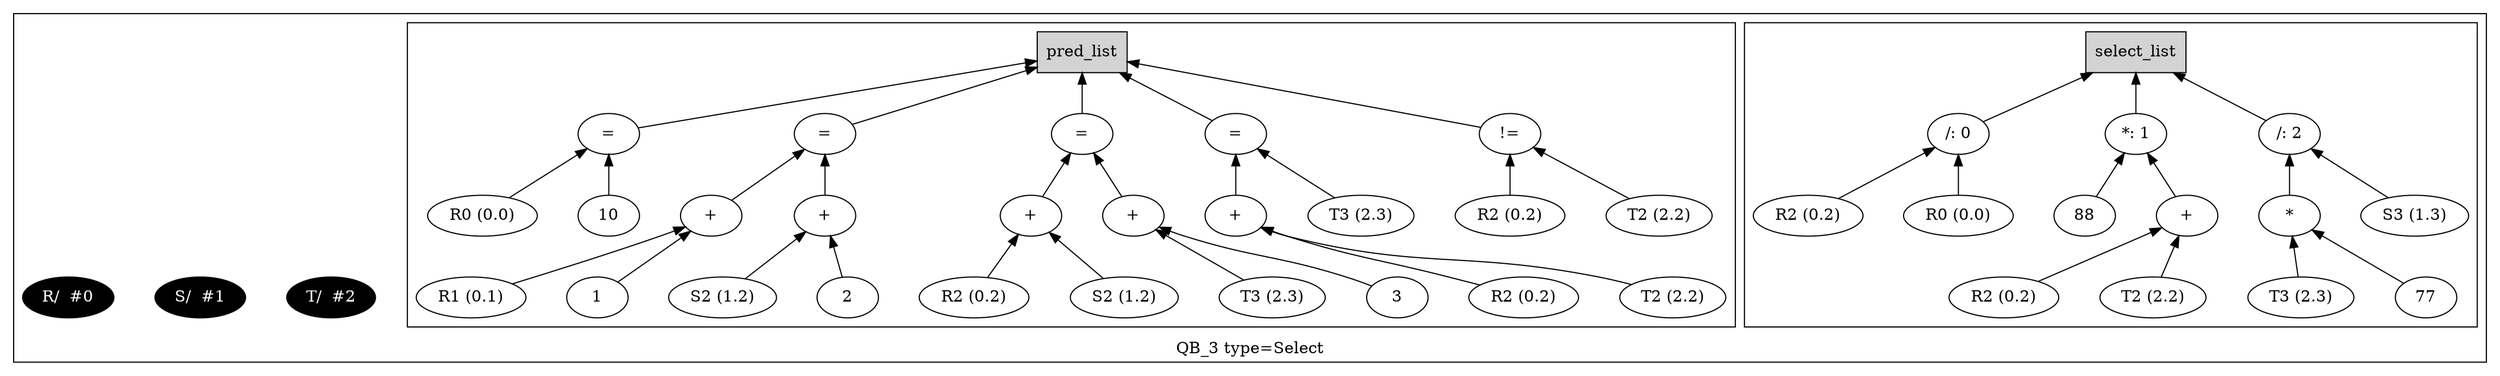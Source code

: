 digraph example1 {
    rankdir=BT;
    nodesep=0.5;
    ordering="in";
  subgraph cluster_QB_3 {
    "QB_3_selectlist"[label="select_list",shape=box,style=filled];
  subgraph cluster_select_listQB_3 {
    exprnodeExprId3v1[label="/: 0"];
    exprnodeExprId1v1 -> exprnodeExprId3v1;
    exprnodeExprId1v1[label="R2 (0.2)"];
    exprnodeExprId2v1 -> exprnodeExprId3v1;
    exprnodeExprId2v1[label="R0 (0.0)"];
    exprnodeExprId3v1 -> "QB_3_selectlist";
    exprnodeExprId8v1[label="*: 1"];
    exprnodeExprId4v1 -> exprnodeExprId8v1;
    exprnodeExprId4v1[label="88"];
    exprnodeExprId7v1 -> exprnodeExprId8v1;
    exprnodeExprId7v1[label="+"];
    exprnodeExprId5v1 -> exprnodeExprId7v1;
    exprnodeExprId5v1[label="R2 (0.2)"];
    exprnodeExprId6v1 -> exprnodeExprId7v1;
    exprnodeExprId6v1[label="T2 (2.2)"];
    exprnodeExprId8v1 -> "QB_3_selectlist";
    exprnodeExprId13v1[label="/: 2"];
    exprnodeExprId11v1 -> exprnodeExprId13v1;
    exprnodeExprId11v1[label="*"];
    exprnodeExprId9v1 -> exprnodeExprId11v1;
    exprnodeExprId9v1[label="T3 (2.3)"];
    exprnodeExprId10v1 -> exprnodeExprId11v1;
    exprnodeExprId10v1[label="77"];
    exprnodeExprId12v1 -> exprnodeExprId13v1;
    exprnodeExprId12v1[label="S3 (1.3)"];
    exprnodeExprId13v1 -> "QB_3_selectlist";
}
    "QUN_2"[label="T/  #2", fillcolor=black, fontcolor=white, style=filled]
    "QUN_1"[label="S/  #1", fillcolor=black, fontcolor=white, style=filled]
    "QUN_0"[label="R/  #0", fillcolor=black, fontcolor=white, style=filled]
  subgraph cluster_pred_listQB_3 {
    exprnodeExprId16v1[label="="];
    exprnodeExprId14v1 -> exprnodeExprId16v1;
    exprnodeExprId14v1[label="R0 (0.0)"];
    exprnodeExprId15v1 -> exprnodeExprId16v1;
    exprnodeExprId15v1[label="10"];
    exprnodeExprId16v1 -> QB_3_pred_list;
    exprnodeExprId23v1[label="="];
    exprnodeExprId19v1 -> exprnodeExprId23v1;
    exprnodeExprId19v1[label="+"];
    exprnodeExprId17v1 -> exprnodeExprId19v1;
    exprnodeExprId17v1[label="R1 (0.1)"];
    exprnodeExprId18v1 -> exprnodeExprId19v1;
    exprnodeExprId18v1[label="1"];
    exprnodeExprId22v1 -> exprnodeExprId23v1;
    exprnodeExprId22v1[label="+"];
    exprnodeExprId20v1 -> exprnodeExprId22v1;
    exprnodeExprId20v1[label="S2 (1.2)"];
    exprnodeExprId21v1 -> exprnodeExprId22v1;
    exprnodeExprId21v1[label="2"];
    exprnodeExprId23v1 -> QB_3_pred_list;
    exprnodeExprId31v1[label="="];
    exprnodeExprId27v1 -> exprnodeExprId31v1;
    exprnodeExprId27v1[label="+"];
    exprnodeExprId25v1 -> exprnodeExprId27v1;
    exprnodeExprId25v1[label="R2 (0.2)"];
    exprnodeExprId26v1 -> exprnodeExprId27v1;
    exprnodeExprId26v1[label="S2 (1.2)"];
    exprnodeExprId30v1 -> exprnodeExprId31v1;
    exprnodeExprId30v1[label="+"];
    exprnodeExprId28v1 -> exprnodeExprId30v1;
    exprnodeExprId28v1[label="T3 (2.3)"];
    exprnodeExprId29v1 -> exprnodeExprId30v1;
    exprnodeExprId29v1[label="3"];
    exprnodeExprId31v1 -> QB_3_pred_list;
    exprnodeExprId37v1[label="="];
    exprnodeExprId35v1 -> exprnodeExprId37v1;
    exprnodeExprId35v1[label="+"];
    exprnodeExprId33v1 -> exprnodeExprId35v1;
    exprnodeExprId33v1[label="R2 (0.2)"];
    exprnodeExprId34v1 -> exprnodeExprId35v1;
    exprnodeExprId34v1[label="T2 (2.2)"];
    exprnodeExprId36v1 -> exprnodeExprId37v1;
    exprnodeExprId36v1[label="T3 (2.3)"];
    exprnodeExprId37v1 -> QB_3_pred_list;
    exprnodeExprId41v1[label="!="];
    exprnodeExprId39v1 -> exprnodeExprId41v1;
    exprnodeExprId39v1[label="R2 (0.2)"];
    exprnodeExprId40v1 -> exprnodeExprId41v1;
    exprnodeExprId40v1[label="T2 (2.2)"];
    exprnodeExprId41v1 -> QB_3_pred_list;
    "QB_3_pred_list"[label="pred_list",shape=box,style=filled];
}
    label = "QB_3 type=Select";
}
}
